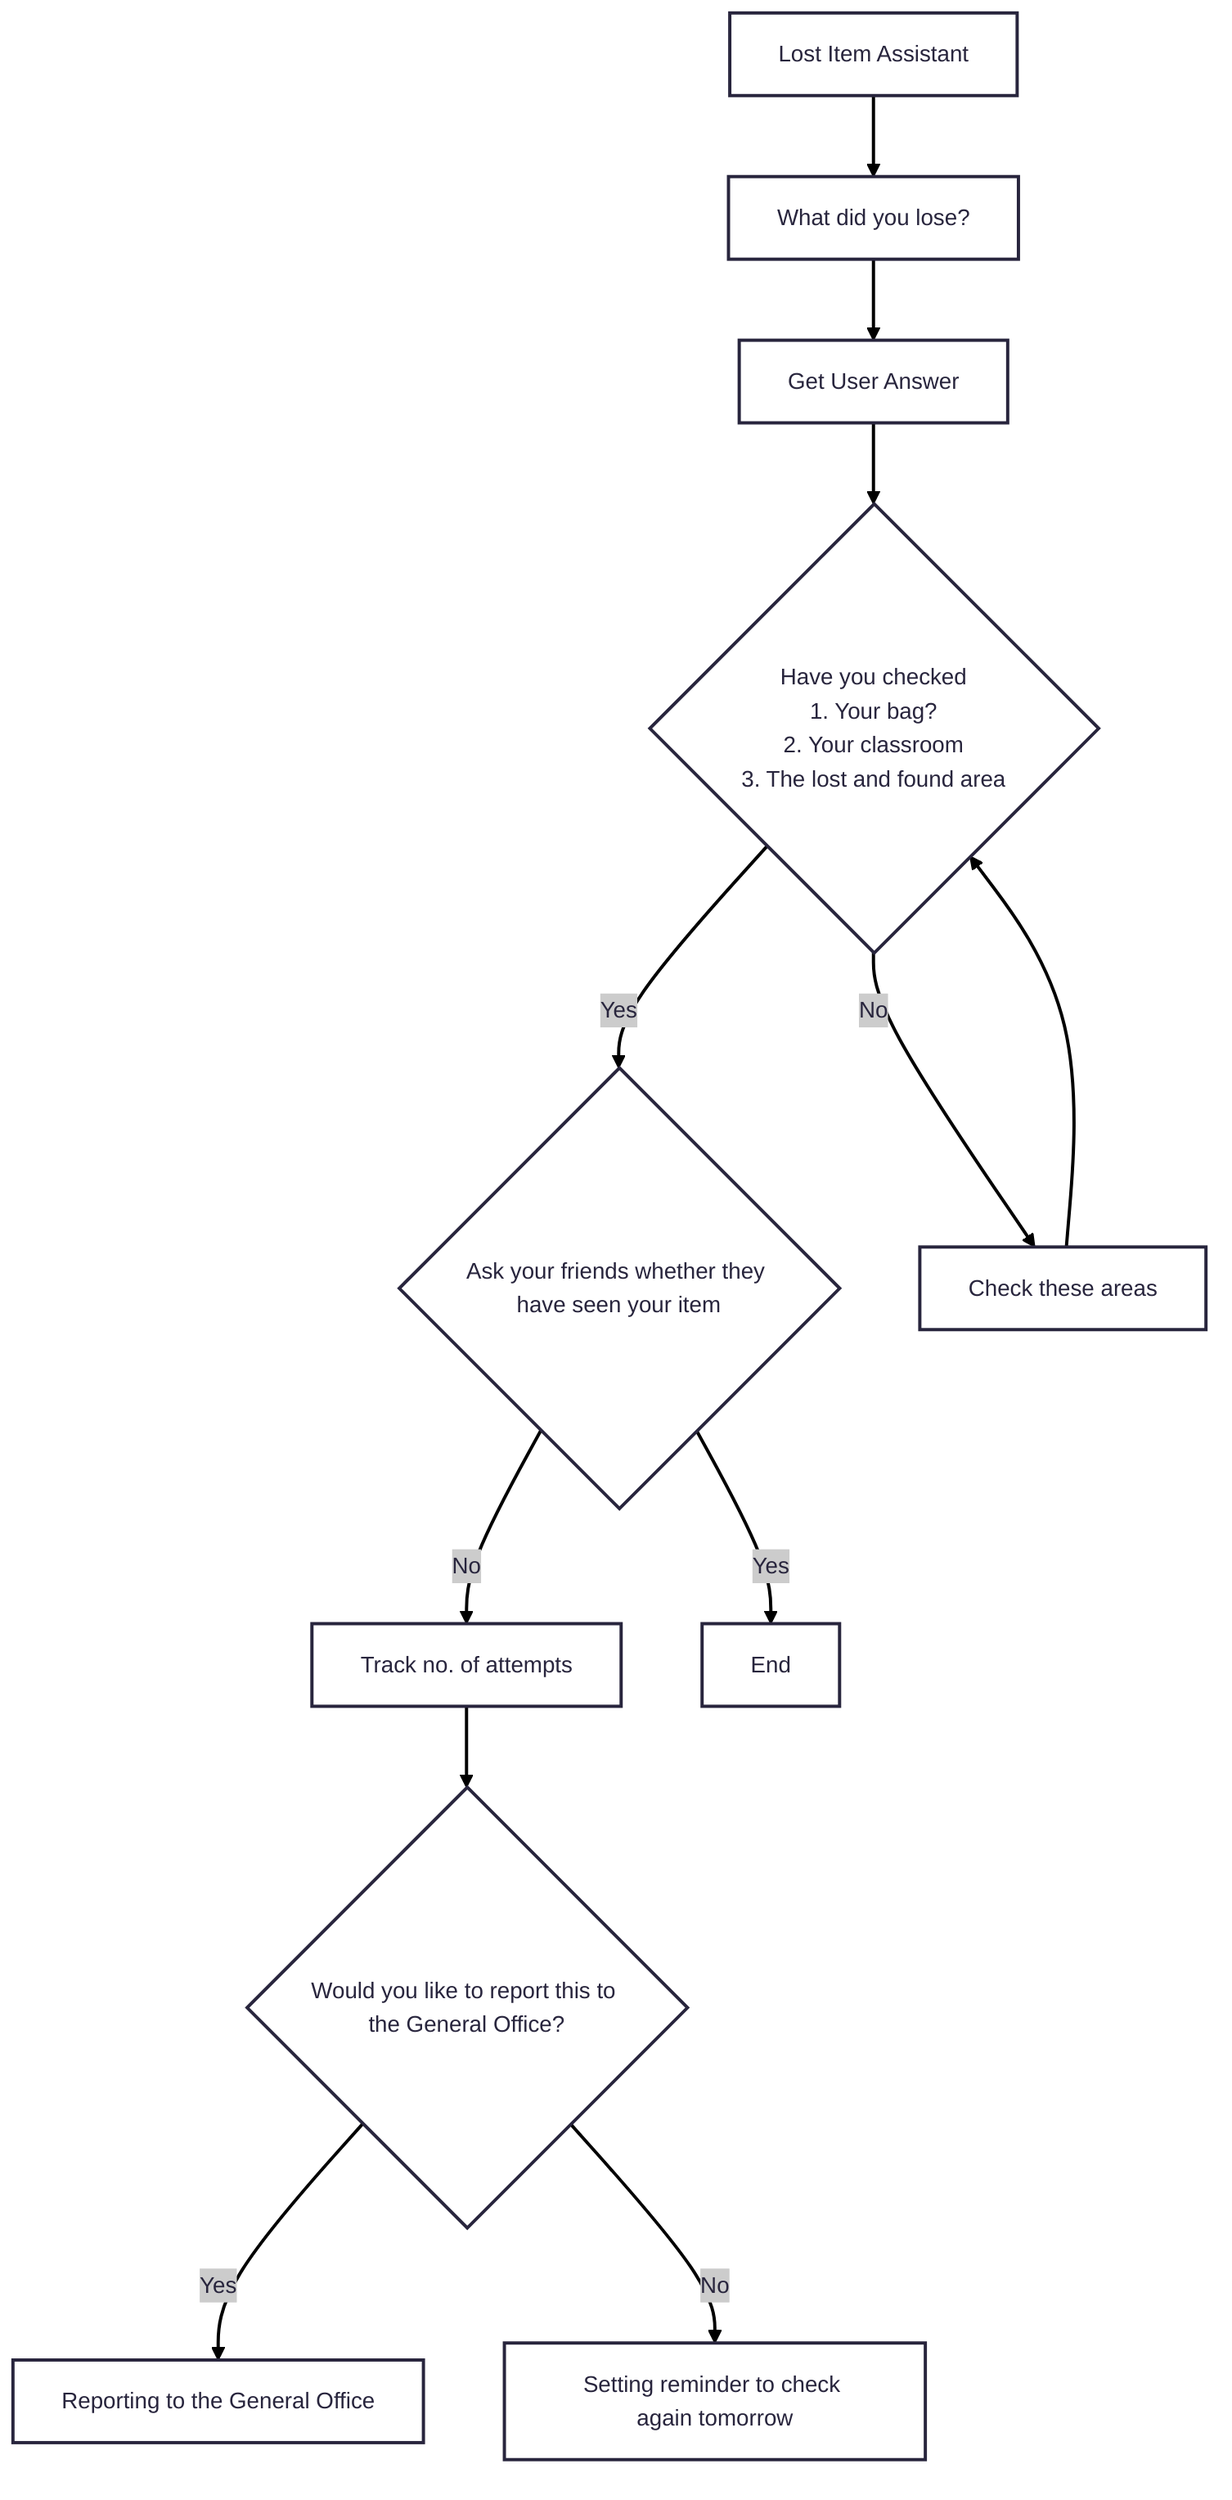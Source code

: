 ---
config:
  theme: redux
---
flowchart TD
    A["Lost Item Assistant"] --> B["What did you lose?"]
    B --> C["Get User Answer"]
    C --> D{"Have you checked 
        1. Your bag?
        2. Your classroom
        3. The lost and found area"}
    D -- Yes --> E{"Ask your friends whether they have seen your item"}
    D -- No --> F["Check these areas"]
    E -- No --> G["Track no. of attempts"]
    E -- Yes --> End["End"]
    F --> D
    G --> H{"Would you like to report this to the General Office?"}
    H -- Yes --> I["Reporting to the General Office"]
    H -- No --> J["Setting reminder to check again tomorrow"]